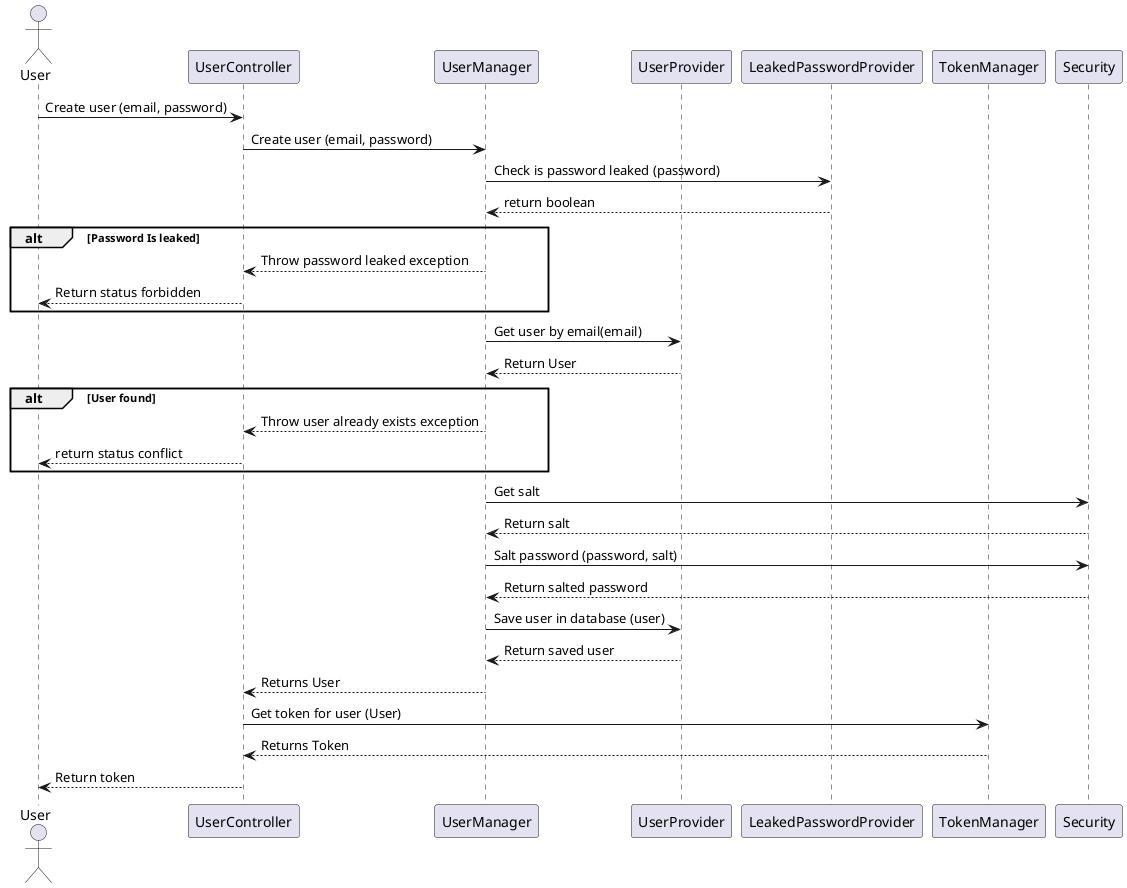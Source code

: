 @startuml Create User SD


actor User
participant UserController
participant UserManager
participant UserProvider
participant LeakedPasswordProvider
participant TokenManager
participant Security

User->UserController: Create user (email, password)
UserController->UserManager: Create user (email, password)

UserManager->LeakedPasswordProvider: Check is password leaked (password)
LeakedPasswordProvider-->UserManager: return boolean

alt Password Is leaked
UserManager-->UserController: Throw password leaked exception
UserController-->User: Return status forbidden
end

UserManager->UserProvider: Get user by email(email)
UserProvider-->UserManager: Return User

alt User found

UserManager-->UserController: Throw user already exists exception
UserController-->User: return status conflict

end


UserManager->Security: Get salt
Security-->UserManager: Return salt

UserManager->Security: Salt password (password, salt)
Security-->UserManager: Return salted password

UserManager->UserProvider: Save user in database (user)
UserProvider-->UserManager: Return saved user


UserManager-->UserController: Returns User
UserController->TokenManager: Get token for user (User)
TokenManager-->UserController: Returns Token

UserController-->User: Return token

@enduml